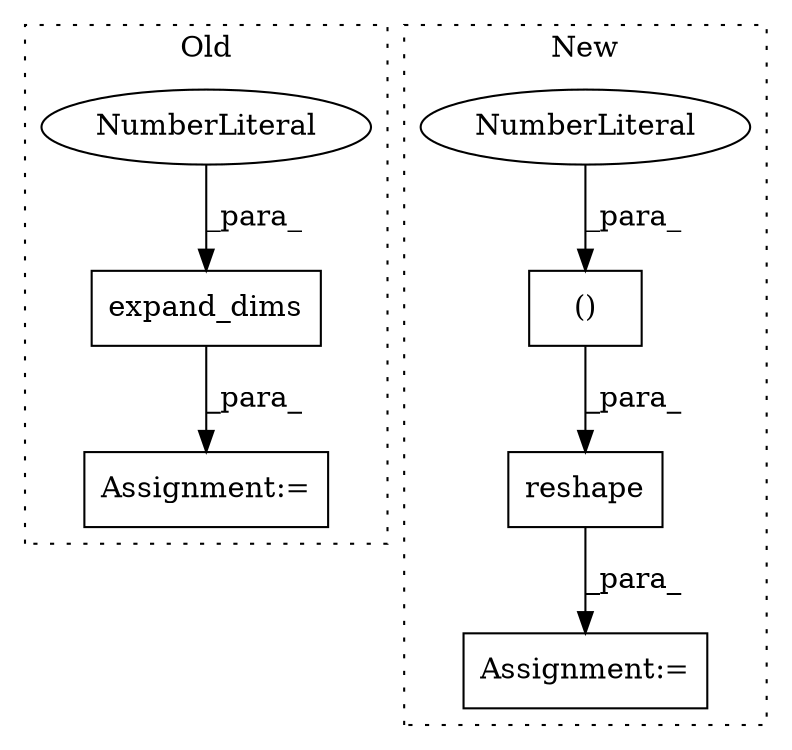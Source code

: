 digraph G {
subgraph cluster0 {
1 [label="expand_dims" a="32" s="660,688" l="12,1" shape="box"];
3 [label="Assignment:=" a="7" s="648" l="1" shape="box"];
6 [label="NumberLiteral" a="34" s="687" l="1" shape="ellipse"];
label = "Old";
style="dotted";
}
subgraph cluster1 {
2 [label="reshape" a="32" s="730,806" l="8,2" shape="box"];
4 [label="Assignment:=" a="7" s="723" l="1" shape="box"];
5 [label="()" a="106" s="450" l="77" shape="box"];
7 [label="NumberLiteral" a="34" s="496" l="2" shape="ellipse"];
label = "New";
style="dotted";
}
1 -> 3 [label="_para_"];
2 -> 4 [label="_para_"];
5 -> 2 [label="_para_"];
6 -> 1 [label="_para_"];
7 -> 5 [label="_para_"];
}